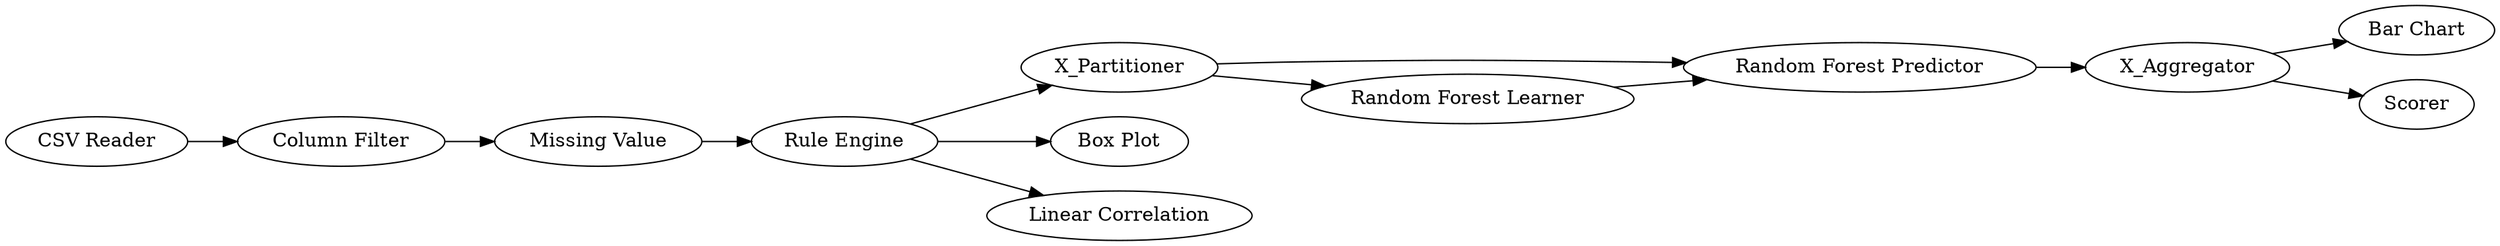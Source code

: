 digraph {
	20 -> 21
	21 -> 23
	18 -> 19
	17 -> 24
	15 -> 16
	19 -> 20
	18 -> 20
	17 -> 25
	17 -> 18
	21 -> 22
	14 -> 15
	16 -> 17
	16 [label="Missing Value"]
	24 [label="Box Plot"]
	20 [label="Random Forest Predictor"]
	22 [label=Scorer]
	23 [label="Bar Chart"]
	18 [label=X_Partitioner]
	21 [label=X_Aggregator]
	15 [label="Column Filter"]
	25 [label="Linear Correlation"]
	14 [label="CSV Reader"]
	17 [label="Rule Engine"]
	19 [label="Random Forest Learner"]
	rankdir=LR
}
